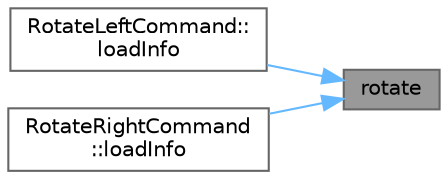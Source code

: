 digraph "rotate"
{
 // INTERACTIVE_SVG=YES
 // LATEX_PDF_SIZE
  bgcolor="transparent";
  edge [fontname=Helvetica,fontsize=10,labelfontname=Helvetica,labelfontsize=10];
  node [fontname=Helvetica,fontsize=10,shape=box,height=0.2,width=0.4];
  rankdir="RL";
  Node1 [id="Node000001",label="rotate",height=0.2,width=0.4,color="gray40", fillcolor="grey60", style="filled", fontcolor="black",tooltip=" "];
  Node1 -> Node2 [id="edge1_Node000001_Node000002",dir="back",color="steelblue1",style="solid",tooltip=" "];
  Node2 [id="Node000002",label="RotateLeftCommand::\lloadInfo",height=0.2,width=0.4,color="grey40", fillcolor="white", style="filled",URL="$class_rotate_left_command.html#a604c25ba48350a4398bee0cc8c9e632c",tooltip="Loads necessary data from the context before execution."];
  Node1 -> Node3 [id="edge2_Node000001_Node000003",dir="back",color="steelblue1",style="solid",tooltip=" "];
  Node3 [id="Node000003",label="RotateRightCommand\l::loadInfo",height=0.2,width=0.4,color="grey40", fillcolor="white", style="filled",URL="$class_rotate_right_command.html#aa9ebabffd00ff36e9064f2630588532c",tooltip="Loads necessary data from the context before execution."];
}
